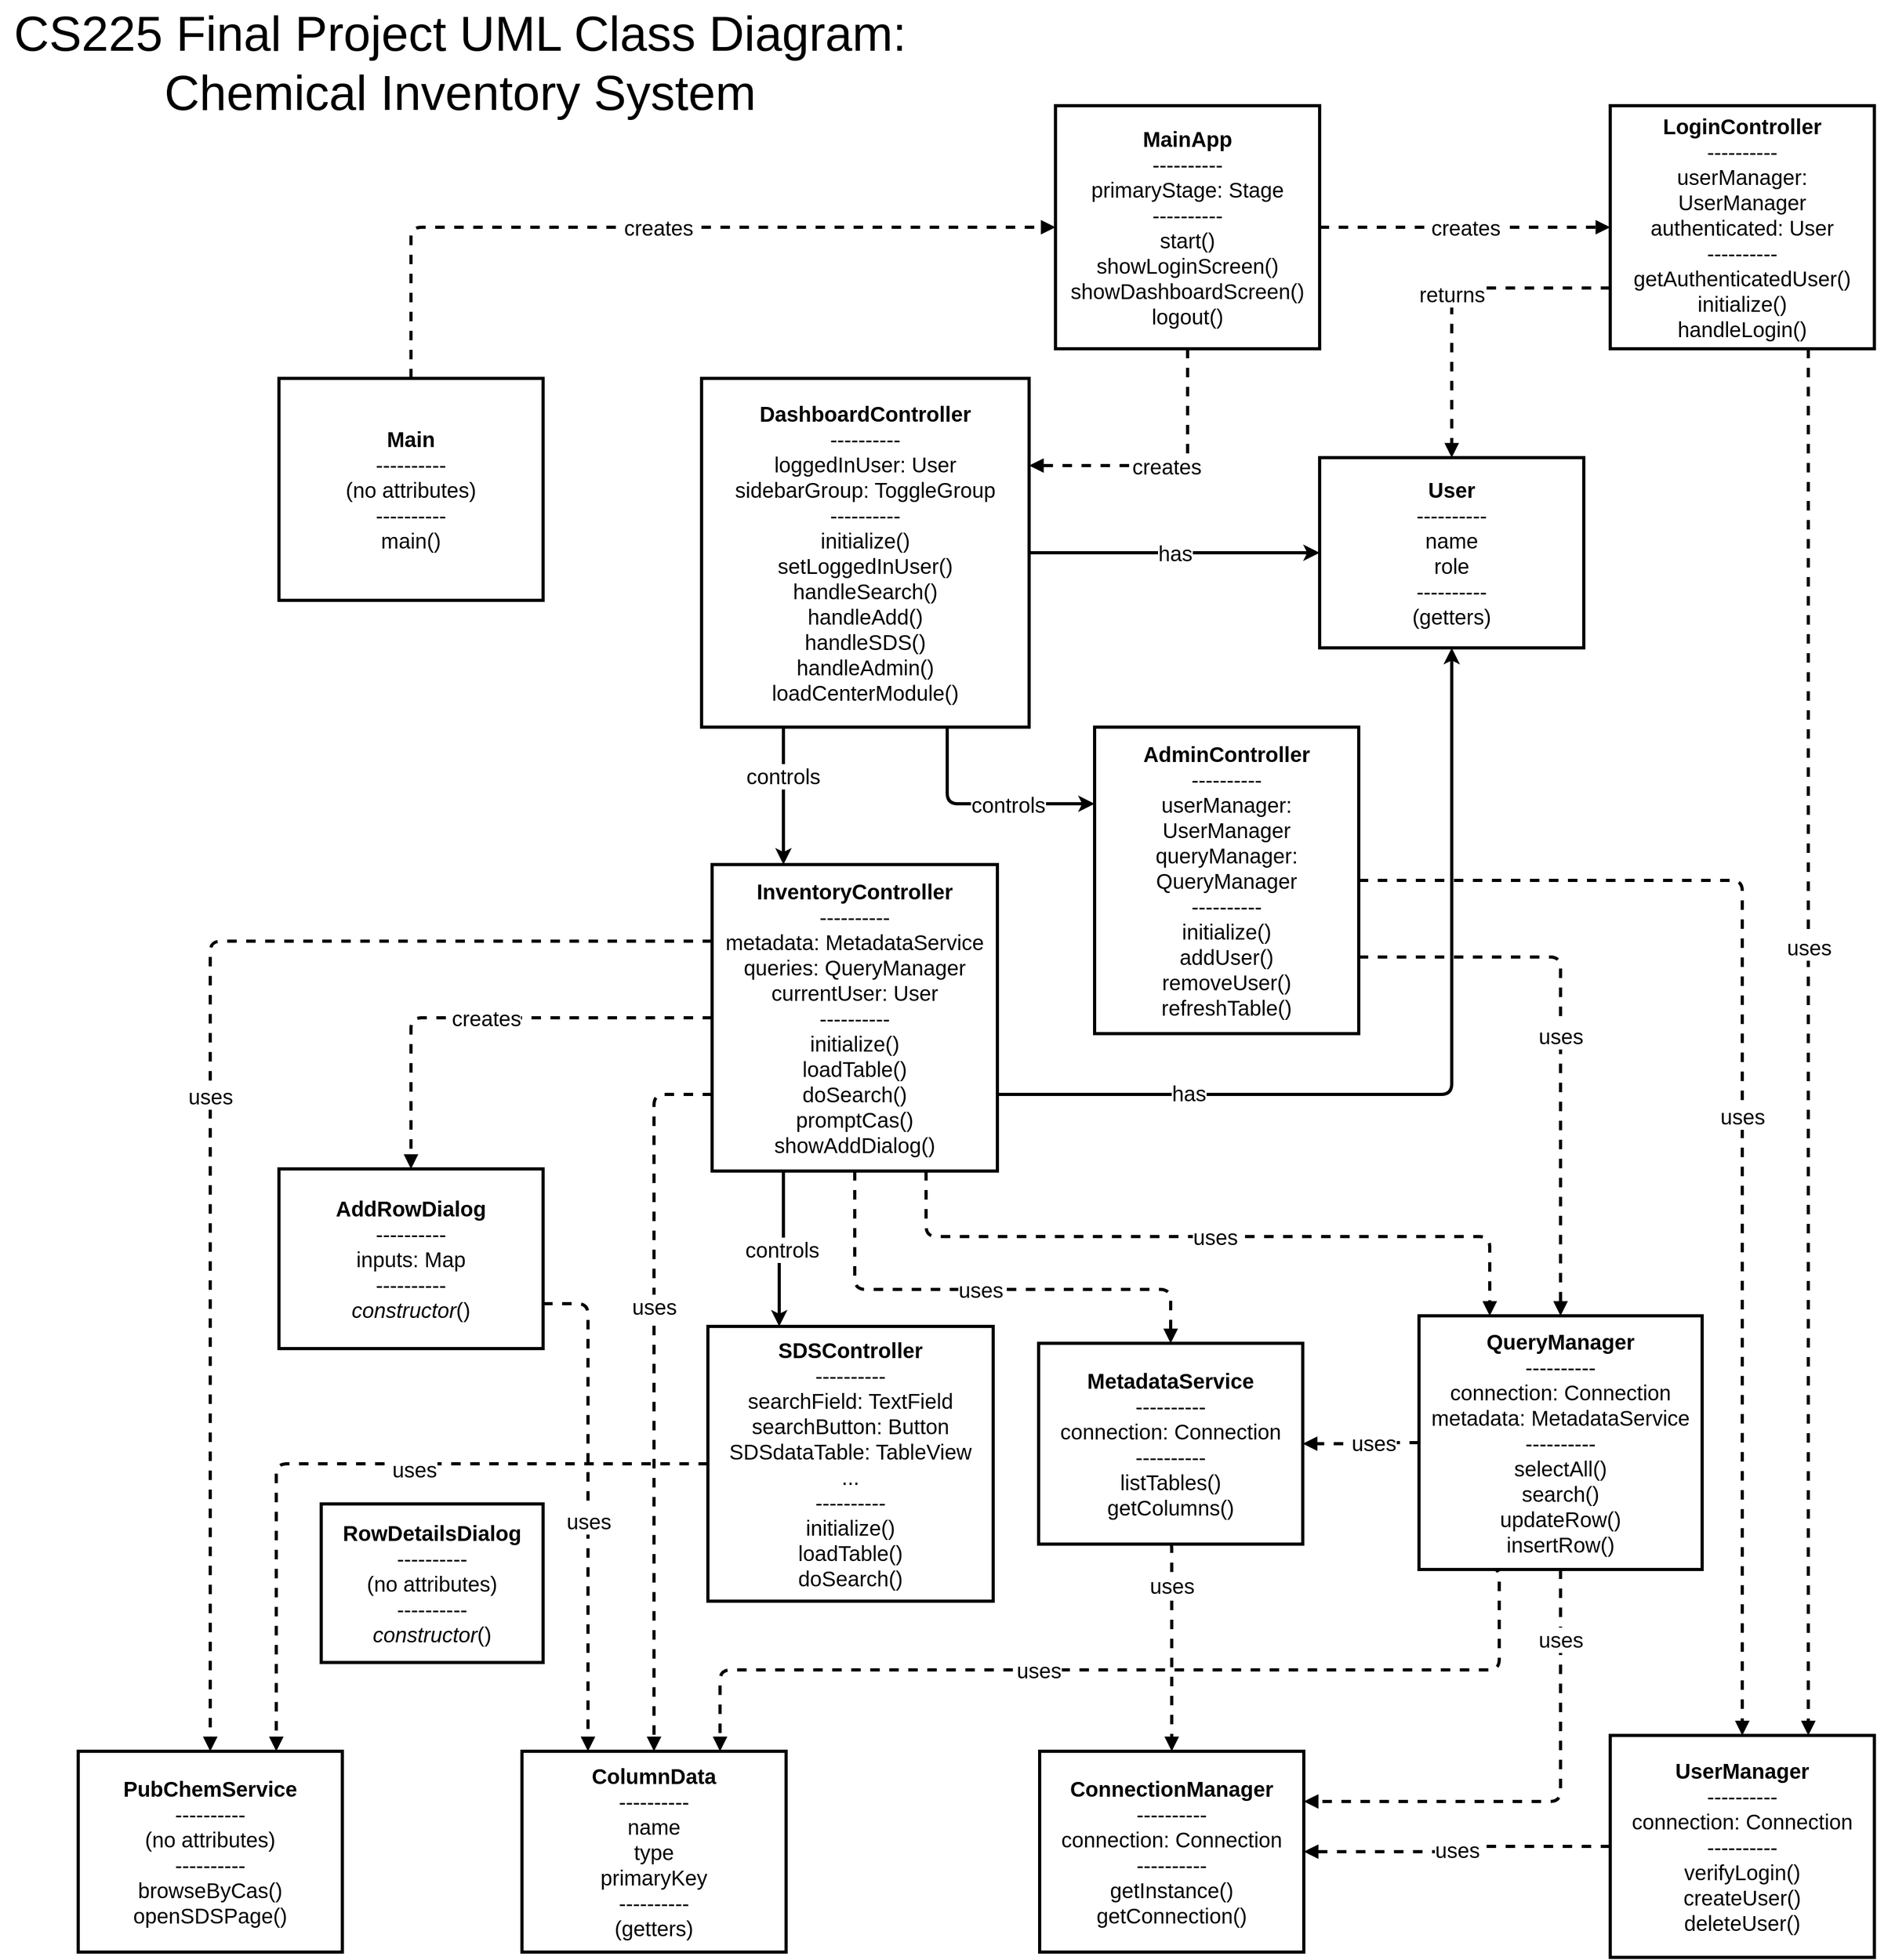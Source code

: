 <mxfile version="27.0.6">
  <diagram name="UML" id="updatedChemInvUML">
    <mxGraphModel dx="2888" dy="2740" grid="1" gridSize="10" guides="1" tooltips="1" connect="1" arrows="1" fold="1" page="1" pageScale="1" pageWidth="300" pageHeight="300" math="0" shadow="0">
      <root>
        <mxCell id="0" />
        <mxCell id="1" parent="0" />
        <mxCell id="c1" value="&lt;b&gt;Main&lt;/b&gt;&lt;br&gt;----------&lt;br&gt;(no attributes)&lt;br&gt;----------&lt;br&gt;main()" style="shape=rectangle;whiteSpace=wrap;html=1;fontSize=20;strokeWidth=3;" parent="1" vertex="1">
          <mxGeometry x="-246" y="-742" width="250" height="210" as="geometry" />
        </mxCell>
        <mxCell id="c2" value="&lt;b&gt;MainApp&lt;/b&gt;&lt;br&gt;----------&lt;br&gt;primaryStage: Stage&lt;br&gt;----------&lt;br&gt;start()&lt;br&gt;showLoginScreen()&lt;br&gt;showDashboardScreen()&lt;br&gt;logout()" style="shape=rectangle;whiteSpace=wrap;html=1;fontSize=20;strokeWidth=3;" parent="1" vertex="1">
          <mxGeometry x="489" y="-1000" width="250" height="230" as="geometry" />
        </mxCell>
        <mxCell id="c3" value="&lt;b&gt;DashboardController&lt;/b&gt;&lt;br&gt;----------&lt;br&gt;loggedInUser: User&lt;br&gt;sidebarGroup: ToggleGroup&lt;br&gt;----------&lt;br&gt;initialize()&lt;br&gt;setLoggedInUser()&lt;br&gt;handleSearch()&lt;br&gt;handleAdd()&lt;br&gt;handleSDS()&lt;br&gt;handleAdmin()&lt;br&gt;loadCenterModule()" style="shape=rectangle;whiteSpace=wrap;html=1;fontSize=20;strokeWidth=3;" parent="1" vertex="1">
          <mxGeometry x="154" y="-742" width="310" height="330" as="geometry" />
        </mxCell>
        <mxCell id="c4" value="&lt;b&gt;LoginController&lt;/b&gt;&lt;br&gt;----------&lt;br&gt;userManager: UserManager&lt;br&gt;authenticated: User&lt;br&gt;----------&lt;br&gt;getAuthenticatedUser()&lt;br&gt;initialize()&lt;br&gt;handleLogin()" style="shape=rectangle;whiteSpace=wrap;html=1;fontSize=20;strokeWidth=3;" parent="1" vertex="1">
          <mxGeometry x="1014" y="-1000" width="250" height="230" as="geometry" />
        </mxCell>
        <mxCell id="c15" value="&lt;b&gt;User&lt;/b&gt;&lt;br&gt;----------&lt;br&gt;name&lt;br&gt;role&lt;br&gt;----------&lt;br&gt;(getters)" style="shape=rectangle;whiteSpace=wrap;html=1;fontSize=20;strokeWidth=3;" parent="1" vertex="1">
          <mxGeometry x="739" y="-667" width="250" height="180" as="geometry" />
        </mxCell>
        <mxCell id="c7" value="&lt;b&gt;AddRowDialog&lt;/b&gt;&lt;br&gt;----------&lt;br&gt;inputs: Map&lt;br&gt;----------&lt;br&gt;&lt;i&gt;constructor&lt;/i&gt;()" style="shape=rectangle;whiteSpace=wrap;html=1;fontSize=20;strokeWidth=3;" parent="1" vertex="1">
          <mxGeometry x="-246" y="6" width="250" height="170" as="geometry" />
        </mxCell>
        <mxCell id="c8" value="&lt;b&gt;RowDetailsDialog&lt;/b&gt;&lt;br&gt;----------&lt;br&gt;(no attributes)&lt;br&gt;----------&lt;br&gt;&lt;i&gt;constructor&lt;/i&gt;()" style="shape=rectangle;whiteSpace=wrap;html=1;fontSize=20;strokeWidth=3;" parent="1" vertex="1">
          <mxGeometry x="-206" y="323" width="210" height="150" as="geometry" />
        </mxCell>
        <mxCell id="c9" value="&lt;b&gt;SDSController&lt;/b&gt;&lt;br&gt;----------&lt;br&gt;searchField: TextField&lt;br&gt;searchButton: Button&lt;br&gt;&lt;div&gt;SDSdataTable: TableView&lt;/div&gt;&lt;div&gt;...&lt;/div&gt;&lt;div&gt;----------&lt;/div&gt;&lt;div&gt;initialize()&lt;/div&gt;loadTable()&lt;br&gt;doSearch()" style="shape=rectangle;whiteSpace=wrap;html=1;fontSize=20;strokeWidth=3;" parent="1" vertex="1">
          <mxGeometry x="160" y="155" width="270" height="260" as="geometry" />
        </mxCell>
        <mxCell id="c10" value="&lt;b&gt;ColumnData&lt;/b&gt;&lt;br&gt;----------&lt;br&gt;name&lt;br&gt;type&lt;br&gt;primaryKey&lt;br&gt;----------&lt;br&gt;(getters)" style="shape=rectangle;whiteSpace=wrap;html=1;fontSize=20;strokeWidth=3;" parent="1" vertex="1">
          <mxGeometry x="-16" y="557" width="250" height="190" as="geometry" />
        </mxCell>
        <mxCell id="c11" value="&lt;b&gt;ConnectionManager&lt;/b&gt;&lt;br&gt;----------&lt;br&gt;connection: Connection&lt;br&gt;----------&lt;br&gt;getInstance()&lt;br&gt;getConnection()" style="shape=rectangle;whiteSpace=wrap;html=1;fontSize=20;strokeWidth=3;" parent="1" vertex="1">
          <mxGeometry x="474" y="557" width="250" height="190" as="geometry" />
        </mxCell>
        <mxCell id="c12" value="&lt;b&gt;MetadataService&lt;/b&gt;&lt;br&gt;----------&lt;br&gt;connection: Connection&lt;br&gt;----------&lt;br&gt;listTables()&lt;br&gt;getColumns()" style="shape=rectangle;whiteSpace=wrap;html=1;fontSize=20;strokeWidth=3;" parent="1" vertex="1">
          <mxGeometry x="473" y="171" width="250" height="190" as="geometry" />
        </mxCell>
        <mxCell id="c13" value="&lt;b&gt;QueryManager&lt;/b&gt;&lt;br&gt;----------&lt;br&gt;connection: Connection&lt;br&gt;metadata: MetadataService&lt;br&gt;----------&lt;br&gt;selectAll()&lt;br&gt;search()&lt;br&gt;updateRow()&lt;br&gt;insertRow()" style="shape=rectangle;whiteSpace=wrap;html=1;fontSize=20;strokeWidth=3;" parent="1" vertex="1">
          <mxGeometry x="833" y="145" width="268" height="240" as="geometry" />
        </mxCell>
        <mxCell id="c14" value="&lt;b&gt;UserManager&lt;/b&gt;&lt;br&gt;----------&lt;br&gt;connection: Connection&lt;br&gt;----------&lt;br&gt;verifyLogin()&lt;br&gt;createUser()&lt;br&gt;deleteUser()" style="shape=rectangle;whiteSpace=wrap;html=1;fontSize=20;strokeWidth=3;" parent="1" vertex="1">
          <mxGeometry x="1014" y="542" width="250" height="210" as="geometry" />
        </mxCell>
        <mxCell id="c16" value="&lt;b&gt;PubChemService&lt;/b&gt;&lt;br&gt;----------&lt;br&gt;(no attributes)&lt;br&gt;----------&lt;br&gt;browseByCas()&lt;br&gt;openSDSPage()" style="shape=rectangle;whiteSpace=wrap;html=1;fontSize=20;strokeWidth=3;" parent="1" vertex="1">
          <mxGeometry x="-436" y="557" width="250" height="190" as="geometry" />
        </mxCell>
        <mxCell id="e1" value="creates" style="edgeStyle=orthogonalEdgeStyle;html=1;fontSize=20;dashed=1;endArrow=block;strokeWidth=3;entryX=0;entryY=0.5;entryDx=0;entryDy=0;exitX=0.5;exitY=0;exitDx=0;exitDy=0;" parent="1" source="c1" target="c2" edge="1">
          <mxGeometry relative="1" as="geometry" />
        </mxCell>
        <mxCell id="e2" value="creates" style="edgeStyle=orthogonalEdgeStyle;html=1;fontSize=20;dashed=1;endArrow=block;strokeWidth=3;" parent="1" source="c2" target="c4" edge="1">
          <mxGeometry relative="1" as="geometry" />
        </mxCell>
        <mxCell id="e3" value="creates" style="edgeStyle=orthogonalEdgeStyle;html=1;fontSize=20;dashed=1;endArrow=block;strokeWidth=3;exitX=0.5;exitY=1;exitDx=0;exitDy=0;entryX=1;entryY=0.25;entryDx=0;entryDy=0;" parent="1" source="c2" target="c3" edge="1">
          <mxGeometry relative="1" as="geometry" />
        </mxCell>
        <mxCell id="e4" value="uses" style="edgeStyle=orthogonalEdgeStyle;html=1;fontSize=20;dashed=1;endArrow=block;strokeWidth=3;exitX=0.75;exitY=1;exitDx=0;exitDy=0;entryX=0.75;entryY=0;entryDx=0;entryDy=0;" parent="1" source="c4" target="c14" edge="1">
          <mxGeometry x="-0.138" relative="1" as="geometry">
            <mxPoint as="offset" />
          </mxGeometry>
        </mxCell>
        <mxCell id="e5" value="returns" style="edgeStyle=orthogonalEdgeStyle;html=1;fontSize=20;dashed=1;endArrow=block;strokeWidth=3;exitX=0;exitY=0.75;exitDx=0;exitDy=0;" parent="1" source="c4" target="c15" edge="1">
          <mxGeometry relative="1" as="geometry" />
        </mxCell>
        <mxCell id="e6" value="controls" style="edgeStyle=orthogonalEdgeStyle;html=1;fontSize=20;strokeWidth=3;entryX=0.25;entryY=0;entryDx=0;entryDy=0;exitX=0.25;exitY=1;exitDx=0;exitDy=0;" parent="1" source="c3" target="c5" edge="1">
          <mxGeometry x="-0.294" relative="1" as="geometry">
            <mxPoint as="offset" />
          </mxGeometry>
        </mxCell>
        <mxCell id="e7" value="controls" style="edgeStyle=orthogonalEdgeStyle;html=1;fontSize=20;strokeWidth=3;exitX=0.75;exitY=1;exitDx=0;exitDy=0;entryX=0;entryY=0.25;entryDx=0;entryDy=0;" parent="1" source="c3" target="c6" edge="1">
          <mxGeometry x="0.226" relative="1" as="geometry">
            <mxPoint as="offset" />
          </mxGeometry>
        </mxCell>
        <mxCell id="e22" value="controls" style="edgeStyle=orthogonalEdgeStyle;html=1;fontSize=20;strokeWidth=3;exitX=0.25;exitY=1;exitDx=0;exitDy=0;entryX=0.25;entryY=0;entryDx=0;entryDy=0;" parent="1" source="c5" target="c9" edge="1">
          <mxGeometry relative="1" as="geometry" />
        </mxCell>
        <mxCell id="e24" value="has" style="edgeStyle=orthogonalEdgeStyle;html=1;fontSize=20;strokeWidth=3;exitX=1;exitY=0.5;exitDx=0;exitDy=0;" parent="1" source="c3" target="c15" edge="1">
          <mxGeometry relative="1" as="geometry" />
        </mxCell>
        <mxCell id="e8" value="has" style="edgeStyle=orthogonalEdgeStyle;html=1;fontSize=20;strokeWidth=3;exitX=1;exitY=0.75;exitDx=0;exitDy=0;entryX=0.5;entryY=1;entryDx=0;entryDy=0;" parent="1" source="c5" target="c15" edge="1">
          <mxGeometry x="-0.577" y="2" relative="1" as="geometry">
            <Array as="points">
              <mxPoint x="864" y="-64" />
            </Array>
            <mxPoint as="offset" />
          </mxGeometry>
        </mxCell>
        <mxCell id="e10" value="uses" style="edgeStyle=orthogonalEdgeStyle;html=1;fontSize=20;dashed=1;endArrow=block;strokeWidth=3;exitX=0.75;exitY=1;exitDx=0;exitDy=0;entryX=0.25;entryY=0;entryDx=0;entryDy=0;" parent="1" source="c5" target="c13" edge="1">
          <mxGeometry relative="1" as="geometry">
            <Array as="points">
              <mxPoint x="367" y="70" />
              <mxPoint x="900" y="70" />
            </Array>
          </mxGeometry>
        </mxCell>
        <mxCell id="e11" value="uses" style="edgeStyle=orthogonalEdgeStyle;html=1;fontSize=20;dashed=1;endArrow=block;strokeWidth=3;exitX=0;exitY=0.25;exitDx=0;exitDy=0;" parent="1" source="c5" target="c16" edge="1">
          <mxGeometry relative="1" as="geometry" />
        </mxCell>
        <mxCell id="e23" value="uses" style="edgeStyle=orthogonalEdgeStyle;html=1;fontSize=20;dashed=1;endArrow=block;strokeWidth=3;exitX=0;exitY=0.75;exitDx=0;exitDy=0;" parent="1" source="c5" target="c10" edge="1">
          <mxGeometry x="-0.245" relative="1" as="geometry">
            <mxPoint as="offset" />
          </mxGeometry>
        </mxCell>
        <mxCell id="e12" value="creates" style="edgeStyle=orthogonalEdgeStyle;html=1;fontSize=20;dashed=1;endArrow=block;strokeWidth=3;exitX=0;exitY=0.5;exitDx=0;exitDy=0;entryX=0.5;entryY=0;entryDx=0;entryDy=0;" parent="1" source="c5" target="c7" edge="1">
          <mxGeometry relative="1" as="geometry" />
        </mxCell>
        <mxCell id="e13" value="uses" style="edgeStyle=orthogonalEdgeStyle;html=1;fontSize=20;dashed=1;endArrow=block;strokeWidth=3;entryX=0.5;entryY=0;entryDx=0;entryDy=0;" parent="1" source="c6" target="c14" edge="1">
          <mxGeometry relative="1" as="geometry" />
        </mxCell>
        <mxCell id="e14" value="uses" style="edgeStyle=orthogonalEdgeStyle;html=1;fontSize=20;dashed=1;endArrow=block;strokeWidth=3;exitX=1;exitY=0.75;exitDx=0;exitDy=0;" parent="1" source="c6" target="c13" edge="1">
          <mxGeometry relative="1" as="geometry" />
        </mxCell>
        <mxCell id="e15" value="uses" style="edgeStyle=orthogonalEdgeStyle;html=1;fontSize=20;dashed=1;endArrow=block;strokeWidth=3;entryX=0.25;entryY=0;entryDx=0;entryDy=0;exitX=1;exitY=0.75;exitDx=0;exitDy=0;" parent="1" source="c7" target="c10" edge="1">
          <mxGeometry x="0.069" relative="1" as="geometry">
            <mxPoint y="-1" as="offset" />
          </mxGeometry>
        </mxCell>
        <mxCell id="e16" value="uses" style="edgeStyle=orthogonalEdgeStyle;html=1;fontSize=20;dashed=1;endArrow=block;strokeWidth=3;entryX=0.75;entryY=0;entryDx=0;entryDy=0;" parent="1" source="c9" target="c16" edge="1">
          <mxGeometry x="-0.183" y="5" relative="1" as="geometry">
            <mxPoint as="offset" />
          </mxGeometry>
        </mxCell>
        <mxCell id="e18" value="uses" style="edgeStyle=orthogonalEdgeStyle;html=1;fontSize=20;dashed=1;endArrow=block;strokeWidth=3;entryX=1;entryY=0.25;entryDx=0;entryDy=0;exitX=0.5;exitY=1;exitDx=0;exitDy=0;" parent="1" source="c13" target="c11" edge="1">
          <mxGeometry x="-0.719" relative="1" as="geometry">
            <mxPoint y="1" as="offset" />
          </mxGeometry>
        </mxCell>
        <mxCell id="e21" value="uses" style="edgeStyle=orthogonalEdgeStyle;html=1;fontSize=20;dashed=1;endArrow=block;strokeWidth=3;exitX=0;exitY=0.5;exitDx=0;exitDy=0;entryX=1;entryY=0.5;entryDx=0;entryDy=0;" parent="1" source="c14" target="c11" edge="1">
          <mxGeometry relative="1" as="geometry" />
        </mxCell>
        <mxCell id="e20" value="uses" style="edgeStyle=orthogonalEdgeStyle;html=1;fontSize=20;dashed=1;endArrow=block;strokeWidth=3;entryX=0.75;entryY=0;entryDx=0;entryDy=0;exitX=0.25;exitY=1;exitDx=0;exitDy=0;" parent="1" source="c13" target="c10" edge="1">
          <mxGeometry x="0.179" relative="1" as="geometry">
            <Array as="points">
              <mxPoint x="909" y="385" />
              <mxPoint x="909" y="480" />
              <mxPoint x="172" y="480" />
            </Array>
            <mxPoint x="1" as="offset" />
          </mxGeometry>
        </mxCell>
        <mxCell id="c6" value="&lt;b&gt;AdminController&lt;/b&gt;&lt;br&gt;----------&lt;br&gt;userManager: UserManager&lt;br&gt;queryManager: QueryManager&lt;br&gt;----------&lt;br&gt;initialize()&lt;br&gt;addUser()&lt;br&gt;removeUser()&lt;br&gt;refreshTable()" style="shape=rectangle;whiteSpace=wrap;html=1;fontSize=20;strokeWidth=3;" parent="1" vertex="1">
          <mxGeometry x="526" y="-412" width="250" height="290" as="geometry" />
        </mxCell>
        <mxCell id="c5" value="&lt;b&gt;InventoryController&lt;/b&gt;&lt;br&gt;----------&lt;br&gt;metadata: MetadataService&lt;br&gt;queries: QueryManager&lt;br&gt;currentUser: User&lt;br&gt;----------&lt;br&gt;initialize()&lt;br&gt;loadTable()&lt;br&gt;doSearch()&lt;br&gt;promptCas()&lt;br&gt;showAddDialog()" style="shape=rectangle;whiteSpace=wrap;html=1;fontSize=20;strokeWidth=3;" parent="1" vertex="1">
          <mxGeometry x="164" y="-282" width="270" height="290" as="geometry" />
        </mxCell>
        <mxCell id="WME5fe6BU32kRXa7OrAG-6" value="uses" style="edgeStyle=orthogonalEdgeStyle;html=1;fontSize=20;dashed=1;endArrow=block;strokeWidth=3;entryX=0.5;entryY=0;entryDx=0;entryDy=0;exitX=0.5;exitY=1;exitDx=0;exitDy=0;" edge="1" parent="1" source="c5" target="c12">
          <mxGeometry x="-0.0" relative="1" as="geometry">
            <mxPoint x="1011" y="430" as="sourcePoint" />
            <mxPoint x="424" y="500" as="targetPoint" />
            <mxPoint as="offset" />
            <Array as="points">
              <mxPoint x="299" y="120" />
              <mxPoint x="598" y="120" />
            </Array>
          </mxGeometry>
        </mxCell>
        <mxCell id="WME5fe6BU32kRXa7OrAG-7" value="uses" style="edgeStyle=orthogonalEdgeStyle;html=1;fontSize=20;dashed=1;endArrow=block;strokeWidth=3;entryX=0.5;entryY=0;entryDx=0;entryDy=0;exitX=0.5;exitY=1;exitDx=0;exitDy=0;" edge="1" parent="1" source="c12" target="c11">
          <mxGeometry x="-0.583" relative="1" as="geometry">
            <mxPoint x="979" y="550" as="sourcePoint" />
            <mxPoint x="764" y="735" as="targetPoint" />
            <mxPoint y="-1" as="offset" />
            <Array as="points">
              <mxPoint x="599" y="390" />
              <mxPoint x="599" y="390" />
            </Array>
          </mxGeometry>
        </mxCell>
        <mxCell id="WME5fe6BU32kRXa7OrAG-8" value="uses" style="edgeStyle=orthogonalEdgeStyle;html=1;fontSize=20;dashed=1;endArrow=block;strokeWidth=3;entryX=1;entryY=0.5;entryDx=0;entryDy=0;exitX=0;exitY=0.5;exitDx=0;exitDy=0;" edge="1" parent="1" source="c13" target="c12">
          <mxGeometry x="-0.227" relative="1" as="geometry">
            <mxPoint x="1069" y="540" as="sourcePoint" />
            <mxPoint x="854" y="725" as="targetPoint" />
            <mxPoint as="offset" />
          </mxGeometry>
        </mxCell>
        <mxCell id="WME5fe6BU32kRXa7OrAG-11" value="&lt;div&gt;CS225 Final Project UML Class Diagram:&lt;/div&gt;&lt;div&gt;Chemical Inventory System&lt;/div&gt;" style="text;html=1;align=center;verticalAlign=middle;resizable=0;points=[];autosize=1;strokeColor=none;fillColor=none;fontSize=46;" vertex="1" parent="1">
          <mxGeometry x="-510" y="-1100" width="870" height="120" as="geometry" />
        </mxCell>
      </root>
    </mxGraphModel>
  </diagram>
</mxfile>
